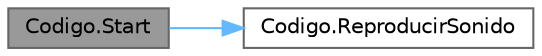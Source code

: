 digraph "Codigo.Start"
{
 // LATEX_PDF_SIZE
  bgcolor="transparent";
  edge [fontname=Helvetica,fontsize=10,labelfontname=Helvetica,labelfontsize=10];
  node [fontname=Helvetica,fontsize=10,shape=box,height=0.2,width=0.4];
  rankdir="LR";
  Node1 [id="Node000001",label="Codigo.Start",height=0.2,width=0.4,color="gray40", fillcolor="grey60", style="filled", fontcolor="black",tooltip="Inicializa componentes y registra eventos."];
  Node1 -> Node2 [id="edge1_Node000001_Node000002",color="steelblue1",style="solid",tooltip=" "];
  Node2 [id="Node000002",label="Codigo.ReproducirSonido",height=0.2,width=0.4,color="grey40", fillcolor="white", style="filled",URL="$class_codigo.html#a2615fa27f2b17e378fe21446a92da373",tooltip="Reproduce el sonido de clic si el clip está asignado."];
}
